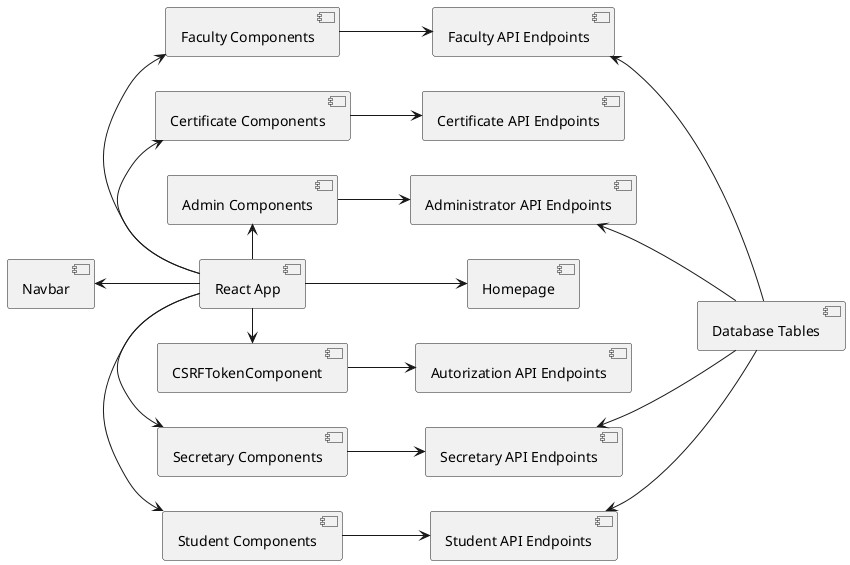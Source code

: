 @startuml

left to right direction

[React App] as App

[Navbar] as NavbarComponent
[Homepage] as HomepageComponent
[Admin Components] as AdminComponents
[Certificate Components] as CertificateComponents
[Faculty Components] as FacultyComponents
[Secretary Components] as SecretaryComponents
[Student Components] as StudentComponents
[CSRFTokenComponent] as CSRFTokenComponent

[Student API Endpoints] as StudentAPI
[Secretary API Endpoints] as SecretaryAPI
[Faculty API Endpoints] as FacultyAPI
[Certificate API Endpoints] as CertificateAPI
[Administrator API Endpoints] as AdminAPI
[Autorization API Endpoints] as AuthAPI

[Database Tables] as Database

App -up-> NavbarComponent
App -down-> HomepageComponent
App -left-> AdminComponents
App -right-> StudentComponents
App -right-> SecretaryComponents
App -left-> FacultyComponents
App -right-> CSRFTokenComponent
App -left-> CertificateComponents

StudentComponents -down-> StudentAPI
SecretaryComponents -down-> SecretaryAPI
FacultyComponents -down-> FacultyAPI
AdminComponents -down-> AdminAPI
CSRFTokenComponent -down-> AuthAPI
CertificateComponents -down-> CertificateAPI

Database -up-> StudentAPI
Database -up-> SecretaryAPI
Database -up-> FacultyAPI
Database -up-> AdminAPI

@enduml
